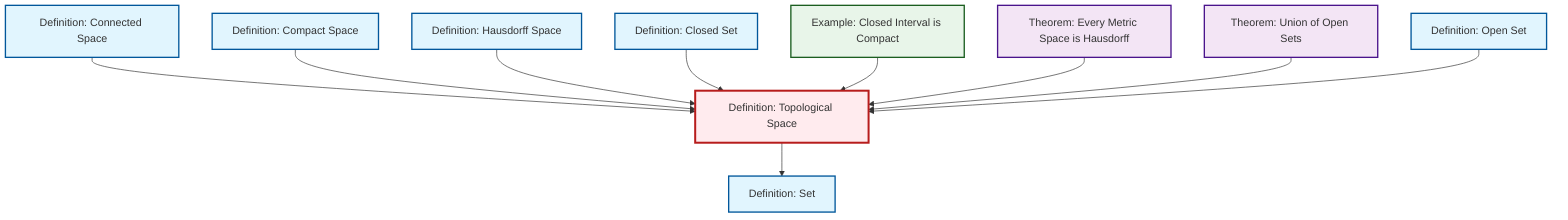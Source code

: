 graph TD
    classDef definition fill:#e1f5fe,stroke:#01579b,stroke-width:2px
    classDef theorem fill:#f3e5f5,stroke:#4a148c,stroke-width:2px
    classDef axiom fill:#fff3e0,stroke:#e65100,stroke-width:2px
    classDef example fill:#e8f5e9,stroke:#1b5e20,stroke-width:2px
    classDef current fill:#ffebee,stroke:#b71c1c,stroke-width:3px
    def-topological-space["Definition: Topological Space"]:::definition
    thm-metric-hausdorff["Theorem: Every Metric Space is Hausdorff"]:::theorem
    def-connected["Definition: Connected Space"]:::definition
    def-compact["Definition: Compact Space"]:::definition
    def-open-set["Definition: Open Set"]:::definition
    thm-union-open-sets["Theorem: Union of Open Sets"]:::theorem
    def-hausdorff["Definition: Hausdorff Space"]:::definition
    ex-closed-interval-compact["Example: Closed Interval is Compact"]:::example
    def-set["Definition: Set"]:::definition
    def-closed-set["Definition: Closed Set"]:::definition
    def-connected --> def-topological-space
    def-compact --> def-topological-space
    def-hausdorff --> def-topological-space
    def-closed-set --> def-topological-space
    ex-closed-interval-compact --> def-topological-space
    def-topological-space --> def-set
    thm-metric-hausdorff --> def-topological-space
    thm-union-open-sets --> def-topological-space
    def-open-set --> def-topological-space
    class def-topological-space current